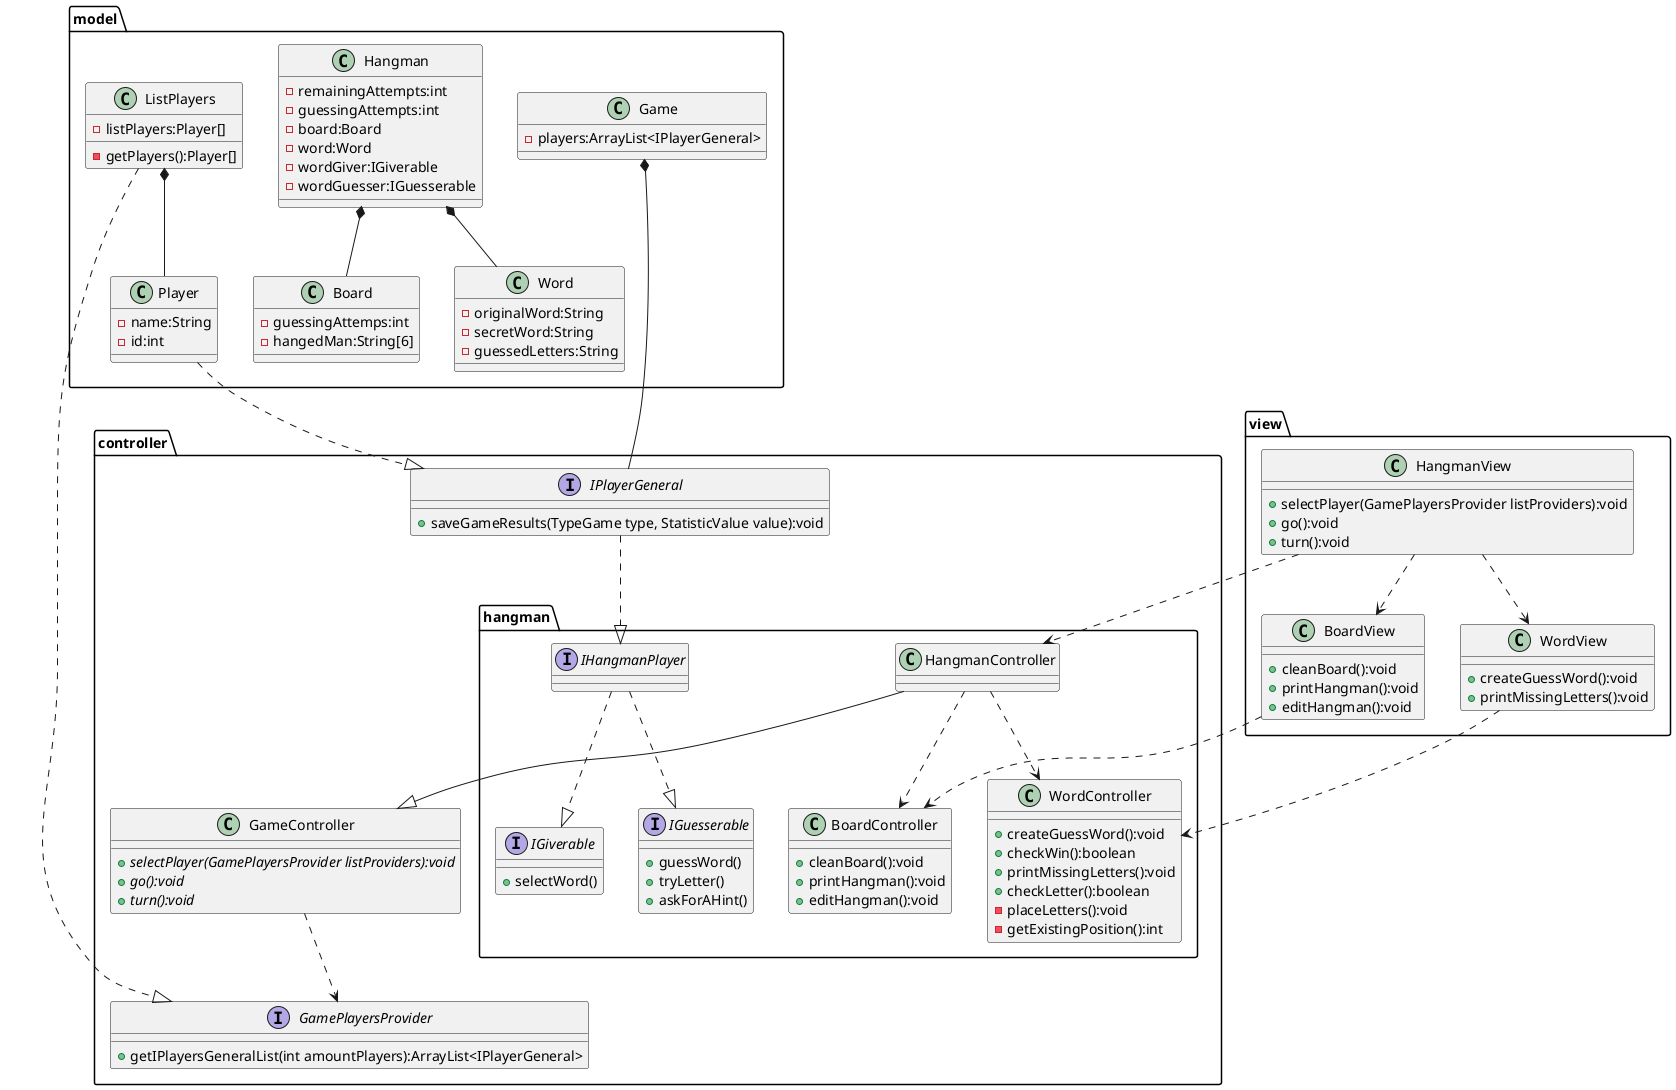 @startuml MVCHangman

package model {

    class Player{
        -name:String
        -id:int
    }

    class ListPlayers{
        -listPlayers:Player[]
        -getPlayers():Player[]
    }

    class Word{
        -originalWord:String
        -secretWord:String
        -guessedLetters:String
    }

    class Board{
        -guessingAttemps:int
        -hangedMan:String[6]
    }

    class Hangman{
        -remainingAttempts:int
        -guessingAttempts:int
        -board:Board
        -word:Word
        -wordGiver:IGiverable
        -wordGuesser:IGuesserable

    }

    class Game {
        -players:ArrayList<IPlayerGeneral>
    }

}

package view {

    class BoardView{
        +cleanBoard():void
        +printHangman():void
        +editHangman():void

    }

    class HangmanView{
        + selectPlayer(GamePlayersProvider listProviders):void
        + go():void
        + turn():void   

    }

    class WordView{
        +createGuessWord():void
        +printMissingLetters():void
    }

}

package controller {

    package hangman{

        class HangmanController{}

        interface IHangmanPlayer{}

        interface IGiverable{
            + selectWord()
        }

        interface IGuesserable{
            + guessWord()
            + tryLetter()
            + askForAHint()
        }

        class WordController{
            +createGuessWord():void
            +checkWin():boolean
            +printMissingLetters():void
            +checkLetter():boolean
            -placeLetters():void
            -getExistingPosition():int

        }

        class BoardController{
            +cleanBoard():void
            +printHangman():void
            +editHangman():void

        }


    }


    class GameController{
        + {abstract}selectPlayer(GamePlayersProvider listProviders):void
        + {abstract}go():void
        + {abstract}turn():void   
    }

    interface GamePlayersProvider {
        + getIPlayersGeneralList(int amountPlayers):ArrayList<IPlayerGeneral>
    }

    interface IPlayerGeneral{
    + saveGameResults(TypeGame type, StatisticValue value):void
}





}
Player ..|> IPlayerGeneral
ListPlayers ..|> GamePlayersProvider

Hangman *-- Board
Hangman *-- Word
ListPlayers *-- Player

IPlayerGeneral ..|> IHangmanPlayer
IHangmanPlayer ..|> IGiverable
IHangmanPlayer ..|> IGuesserable

GameController ..> GamePlayersProvider
Game *-- IPlayerGeneral

HangmanController ..> BoardController
HangmanController ..> WordController

HangmanView ..> WordView
HangmanView ..> BoardView
HangmanView ..> HangmanController
WordView ..> WordController
BoardView ..> BoardController

HangmanController --|> GameController



@enduml 